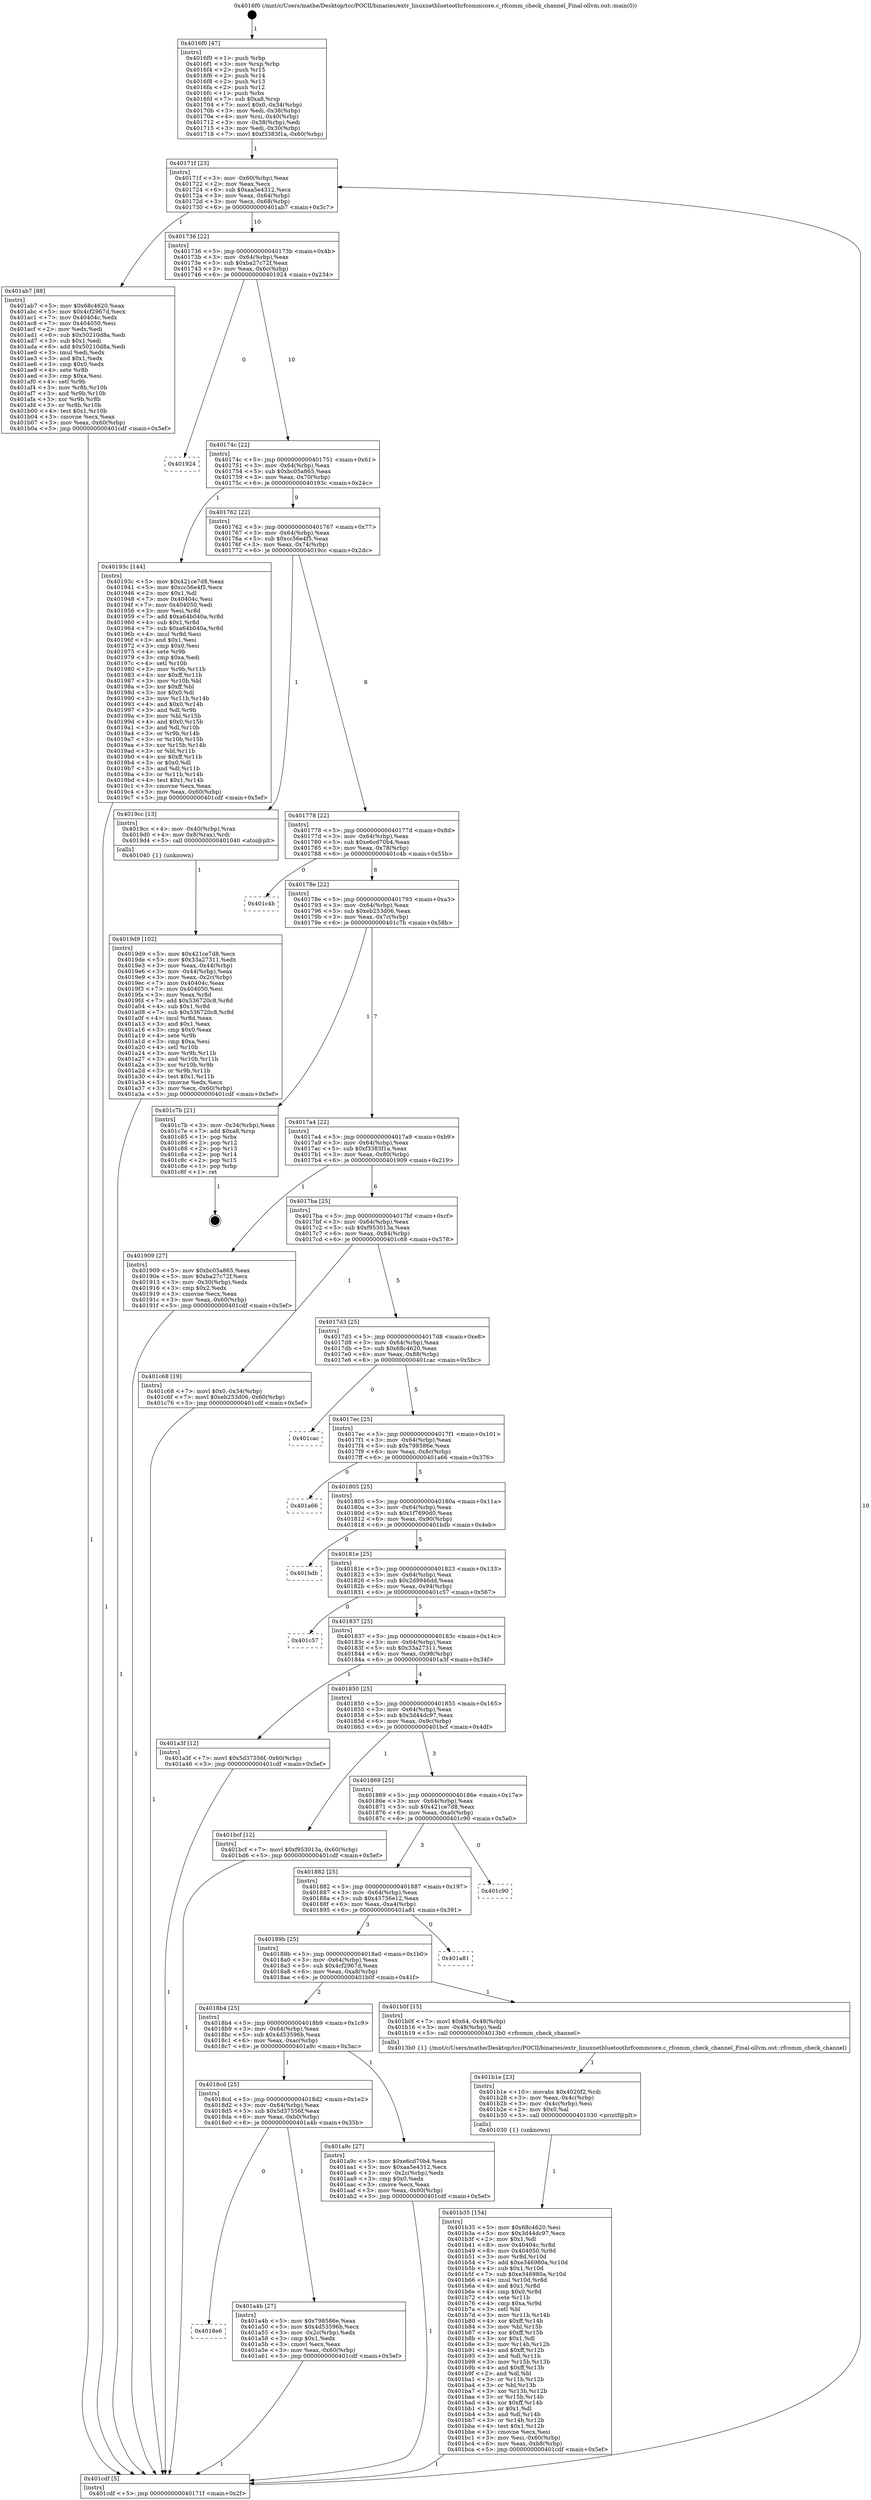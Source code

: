 digraph "0x4016f0" {
  label = "0x4016f0 (/mnt/c/Users/mathe/Desktop/tcc/POCII/binaries/extr_linuxnetbluetoothrfcommcore.c_rfcomm_check_channel_Final-ollvm.out::main(0))"
  labelloc = "t"
  node[shape=record]

  Entry [label="",width=0.3,height=0.3,shape=circle,fillcolor=black,style=filled]
  "0x40171f" [label="{
     0x40171f [23]\l
     | [instrs]\l
     &nbsp;&nbsp;0x40171f \<+3\>: mov -0x60(%rbp),%eax\l
     &nbsp;&nbsp;0x401722 \<+2\>: mov %eax,%ecx\l
     &nbsp;&nbsp;0x401724 \<+6\>: sub $0xaa5e4312,%ecx\l
     &nbsp;&nbsp;0x40172a \<+3\>: mov %eax,-0x64(%rbp)\l
     &nbsp;&nbsp;0x40172d \<+3\>: mov %ecx,-0x68(%rbp)\l
     &nbsp;&nbsp;0x401730 \<+6\>: je 0000000000401ab7 \<main+0x3c7\>\l
  }"]
  "0x401ab7" [label="{
     0x401ab7 [88]\l
     | [instrs]\l
     &nbsp;&nbsp;0x401ab7 \<+5\>: mov $0x68c4620,%eax\l
     &nbsp;&nbsp;0x401abc \<+5\>: mov $0x4cf2967d,%ecx\l
     &nbsp;&nbsp;0x401ac1 \<+7\>: mov 0x40404c,%edx\l
     &nbsp;&nbsp;0x401ac8 \<+7\>: mov 0x404050,%esi\l
     &nbsp;&nbsp;0x401acf \<+2\>: mov %edx,%edi\l
     &nbsp;&nbsp;0x401ad1 \<+6\>: sub $0x50210d8a,%edi\l
     &nbsp;&nbsp;0x401ad7 \<+3\>: sub $0x1,%edi\l
     &nbsp;&nbsp;0x401ada \<+6\>: add $0x50210d8a,%edi\l
     &nbsp;&nbsp;0x401ae0 \<+3\>: imul %edi,%edx\l
     &nbsp;&nbsp;0x401ae3 \<+3\>: and $0x1,%edx\l
     &nbsp;&nbsp;0x401ae6 \<+3\>: cmp $0x0,%edx\l
     &nbsp;&nbsp;0x401ae9 \<+4\>: sete %r8b\l
     &nbsp;&nbsp;0x401aed \<+3\>: cmp $0xa,%esi\l
     &nbsp;&nbsp;0x401af0 \<+4\>: setl %r9b\l
     &nbsp;&nbsp;0x401af4 \<+3\>: mov %r8b,%r10b\l
     &nbsp;&nbsp;0x401af7 \<+3\>: and %r9b,%r10b\l
     &nbsp;&nbsp;0x401afa \<+3\>: xor %r9b,%r8b\l
     &nbsp;&nbsp;0x401afd \<+3\>: or %r8b,%r10b\l
     &nbsp;&nbsp;0x401b00 \<+4\>: test $0x1,%r10b\l
     &nbsp;&nbsp;0x401b04 \<+3\>: cmovne %ecx,%eax\l
     &nbsp;&nbsp;0x401b07 \<+3\>: mov %eax,-0x60(%rbp)\l
     &nbsp;&nbsp;0x401b0a \<+5\>: jmp 0000000000401cdf \<main+0x5ef\>\l
  }"]
  "0x401736" [label="{
     0x401736 [22]\l
     | [instrs]\l
     &nbsp;&nbsp;0x401736 \<+5\>: jmp 000000000040173b \<main+0x4b\>\l
     &nbsp;&nbsp;0x40173b \<+3\>: mov -0x64(%rbp),%eax\l
     &nbsp;&nbsp;0x40173e \<+5\>: sub $0xba27c72f,%eax\l
     &nbsp;&nbsp;0x401743 \<+3\>: mov %eax,-0x6c(%rbp)\l
     &nbsp;&nbsp;0x401746 \<+6\>: je 0000000000401924 \<main+0x234\>\l
  }"]
  Exit [label="",width=0.3,height=0.3,shape=circle,fillcolor=black,style=filled,peripheries=2]
  "0x401924" [label="{
     0x401924\l
  }", style=dashed]
  "0x40174c" [label="{
     0x40174c [22]\l
     | [instrs]\l
     &nbsp;&nbsp;0x40174c \<+5\>: jmp 0000000000401751 \<main+0x61\>\l
     &nbsp;&nbsp;0x401751 \<+3\>: mov -0x64(%rbp),%eax\l
     &nbsp;&nbsp;0x401754 \<+5\>: sub $0xbc05a865,%eax\l
     &nbsp;&nbsp;0x401759 \<+3\>: mov %eax,-0x70(%rbp)\l
     &nbsp;&nbsp;0x40175c \<+6\>: je 000000000040193c \<main+0x24c\>\l
  }"]
  "0x401b35" [label="{
     0x401b35 [154]\l
     | [instrs]\l
     &nbsp;&nbsp;0x401b35 \<+5\>: mov $0x68c4620,%esi\l
     &nbsp;&nbsp;0x401b3a \<+5\>: mov $0x3d44dc97,%ecx\l
     &nbsp;&nbsp;0x401b3f \<+2\>: mov $0x1,%dl\l
     &nbsp;&nbsp;0x401b41 \<+8\>: mov 0x40404c,%r8d\l
     &nbsp;&nbsp;0x401b49 \<+8\>: mov 0x404050,%r9d\l
     &nbsp;&nbsp;0x401b51 \<+3\>: mov %r8d,%r10d\l
     &nbsp;&nbsp;0x401b54 \<+7\>: add $0xe346980a,%r10d\l
     &nbsp;&nbsp;0x401b5b \<+4\>: sub $0x1,%r10d\l
     &nbsp;&nbsp;0x401b5f \<+7\>: sub $0xe346980a,%r10d\l
     &nbsp;&nbsp;0x401b66 \<+4\>: imul %r10d,%r8d\l
     &nbsp;&nbsp;0x401b6a \<+4\>: and $0x1,%r8d\l
     &nbsp;&nbsp;0x401b6e \<+4\>: cmp $0x0,%r8d\l
     &nbsp;&nbsp;0x401b72 \<+4\>: sete %r11b\l
     &nbsp;&nbsp;0x401b76 \<+4\>: cmp $0xa,%r9d\l
     &nbsp;&nbsp;0x401b7a \<+3\>: setl %bl\l
     &nbsp;&nbsp;0x401b7d \<+3\>: mov %r11b,%r14b\l
     &nbsp;&nbsp;0x401b80 \<+4\>: xor $0xff,%r14b\l
     &nbsp;&nbsp;0x401b84 \<+3\>: mov %bl,%r15b\l
     &nbsp;&nbsp;0x401b87 \<+4\>: xor $0xff,%r15b\l
     &nbsp;&nbsp;0x401b8b \<+3\>: xor $0x1,%dl\l
     &nbsp;&nbsp;0x401b8e \<+3\>: mov %r14b,%r12b\l
     &nbsp;&nbsp;0x401b91 \<+4\>: and $0xff,%r12b\l
     &nbsp;&nbsp;0x401b95 \<+3\>: and %dl,%r11b\l
     &nbsp;&nbsp;0x401b98 \<+3\>: mov %r15b,%r13b\l
     &nbsp;&nbsp;0x401b9b \<+4\>: and $0xff,%r13b\l
     &nbsp;&nbsp;0x401b9f \<+2\>: and %dl,%bl\l
     &nbsp;&nbsp;0x401ba1 \<+3\>: or %r11b,%r12b\l
     &nbsp;&nbsp;0x401ba4 \<+3\>: or %bl,%r13b\l
     &nbsp;&nbsp;0x401ba7 \<+3\>: xor %r13b,%r12b\l
     &nbsp;&nbsp;0x401baa \<+3\>: or %r15b,%r14b\l
     &nbsp;&nbsp;0x401bad \<+4\>: xor $0xff,%r14b\l
     &nbsp;&nbsp;0x401bb1 \<+3\>: or $0x1,%dl\l
     &nbsp;&nbsp;0x401bb4 \<+3\>: and %dl,%r14b\l
     &nbsp;&nbsp;0x401bb7 \<+3\>: or %r14b,%r12b\l
     &nbsp;&nbsp;0x401bba \<+4\>: test $0x1,%r12b\l
     &nbsp;&nbsp;0x401bbe \<+3\>: cmovne %ecx,%esi\l
     &nbsp;&nbsp;0x401bc1 \<+3\>: mov %esi,-0x60(%rbp)\l
     &nbsp;&nbsp;0x401bc4 \<+6\>: mov %eax,-0xb8(%rbp)\l
     &nbsp;&nbsp;0x401bca \<+5\>: jmp 0000000000401cdf \<main+0x5ef\>\l
  }"]
  "0x40193c" [label="{
     0x40193c [144]\l
     | [instrs]\l
     &nbsp;&nbsp;0x40193c \<+5\>: mov $0x421ce7d8,%eax\l
     &nbsp;&nbsp;0x401941 \<+5\>: mov $0xcc56e4f5,%ecx\l
     &nbsp;&nbsp;0x401946 \<+2\>: mov $0x1,%dl\l
     &nbsp;&nbsp;0x401948 \<+7\>: mov 0x40404c,%esi\l
     &nbsp;&nbsp;0x40194f \<+7\>: mov 0x404050,%edi\l
     &nbsp;&nbsp;0x401956 \<+3\>: mov %esi,%r8d\l
     &nbsp;&nbsp;0x401959 \<+7\>: add $0xa64b040a,%r8d\l
     &nbsp;&nbsp;0x401960 \<+4\>: sub $0x1,%r8d\l
     &nbsp;&nbsp;0x401964 \<+7\>: sub $0xa64b040a,%r8d\l
     &nbsp;&nbsp;0x40196b \<+4\>: imul %r8d,%esi\l
     &nbsp;&nbsp;0x40196f \<+3\>: and $0x1,%esi\l
     &nbsp;&nbsp;0x401972 \<+3\>: cmp $0x0,%esi\l
     &nbsp;&nbsp;0x401975 \<+4\>: sete %r9b\l
     &nbsp;&nbsp;0x401979 \<+3\>: cmp $0xa,%edi\l
     &nbsp;&nbsp;0x40197c \<+4\>: setl %r10b\l
     &nbsp;&nbsp;0x401980 \<+3\>: mov %r9b,%r11b\l
     &nbsp;&nbsp;0x401983 \<+4\>: xor $0xff,%r11b\l
     &nbsp;&nbsp;0x401987 \<+3\>: mov %r10b,%bl\l
     &nbsp;&nbsp;0x40198a \<+3\>: xor $0xff,%bl\l
     &nbsp;&nbsp;0x40198d \<+3\>: xor $0x0,%dl\l
     &nbsp;&nbsp;0x401990 \<+3\>: mov %r11b,%r14b\l
     &nbsp;&nbsp;0x401993 \<+4\>: and $0x0,%r14b\l
     &nbsp;&nbsp;0x401997 \<+3\>: and %dl,%r9b\l
     &nbsp;&nbsp;0x40199a \<+3\>: mov %bl,%r15b\l
     &nbsp;&nbsp;0x40199d \<+4\>: and $0x0,%r15b\l
     &nbsp;&nbsp;0x4019a1 \<+3\>: and %dl,%r10b\l
     &nbsp;&nbsp;0x4019a4 \<+3\>: or %r9b,%r14b\l
     &nbsp;&nbsp;0x4019a7 \<+3\>: or %r10b,%r15b\l
     &nbsp;&nbsp;0x4019aa \<+3\>: xor %r15b,%r14b\l
     &nbsp;&nbsp;0x4019ad \<+3\>: or %bl,%r11b\l
     &nbsp;&nbsp;0x4019b0 \<+4\>: xor $0xff,%r11b\l
     &nbsp;&nbsp;0x4019b4 \<+3\>: or $0x0,%dl\l
     &nbsp;&nbsp;0x4019b7 \<+3\>: and %dl,%r11b\l
     &nbsp;&nbsp;0x4019ba \<+3\>: or %r11b,%r14b\l
     &nbsp;&nbsp;0x4019bd \<+4\>: test $0x1,%r14b\l
     &nbsp;&nbsp;0x4019c1 \<+3\>: cmovne %ecx,%eax\l
     &nbsp;&nbsp;0x4019c4 \<+3\>: mov %eax,-0x60(%rbp)\l
     &nbsp;&nbsp;0x4019c7 \<+5\>: jmp 0000000000401cdf \<main+0x5ef\>\l
  }"]
  "0x401762" [label="{
     0x401762 [22]\l
     | [instrs]\l
     &nbsp;&nbsp;0x401762 \<+5\>: jmp 0000000000401767 \<main+0x77\>\l
     &nbsp;&nbsp;0x401767 \<+3\>: mov -0x64(%rbp),%eax\l
     &nbsp;&nbsp;0x40176a \<+5\>: sub $0xcc56e4f5,%eax\l
     &nbsp;&nbsp;0x40176f \<+3\>: mov %eax,-0x74(%rbp)\l
     &nbsp;&nbsp;0x401772 \<+6\>: je 00000000004019cc \<main+0x2dc\>\l
  }"]
  "0x401b1e" [label="{
     0x401b1e [23]\l
     | [instrs]\l
     &nbsp;&nbsp;0x401b1e \<+10\>: movabs $0x4020f2,%rdi\l
     &nbsp;&nbsp;0x401b28 \<+3\>: mov %eax,-0x4c(%rbp)\l
     &nbsp;&nbsp;0x401b2b \<+3\>: mov -0x4c(%rbp),%esi\l
     &nbsp;&nbsp;0x401b2e \<+2\>: mov $0x0,%al\l
     &nbsp;&nbsp;0x401b30 \<+5\>: call 0000000000401030 \<printf@plt\>\l
     | [calls]\l
     &nbsp;&nbsp;0x401030 \{1\} (unknown)\l
  }"]
  "0x4019cc" [label="{
     0x4019cc [13]\l
     | [instrs]\l
     &nbsp;&nbsp;0x4019cc \<+4\>: mov -0x40(%rbp),%rax\l
     &nbsp;&nbsp;0x4019d0 \<+4\>: mov 0x8(%rax),%rdi\l
     &nbsp;&nbsp;0x4019d4 \<+5\>: call 0000000000401040 \<atoi@plt\>\l
     | [calls]\l
     &nbsp;&nbsp;0x401040 \{1\} (unknown)\l
  }"]
  "0x401778" [label="{
     0x401778 [22]\l
     | [instrs]\l
     &nbsp;&nbsp;0x401778 \<+5\>: jmp 000000000040177d \<main+0x8d\>\l
     &nbsp;&nbsp;0x40177d \<+3\>: mov -0x64(%rbp),%eax\l
     &nbsp;&nbsp;0x401780 \<+5\>: sub $0xe6cd70b4,%eax\l
     &nbsp;&nbsp;0x401785 \<+3\>: mov %eax,-0x78(%rbp)\l
     &nbsp;&nbsp;0x401788 \<+6\>: je 0000000000401c4b \<main+0x55b\>\l
  }"]
  "0x4018e6" [label="{
     0x4018e6\l
  }", style=dashed]
  "0x401c4b" [label="{
     0x401c4b\l
  }", style=dashed]
  "0x40178e" [label="{
     0x40178e [22]\l
     | [instrs]\l
     &nbsp;&nbsp;0x40178e \<+5\>: jmp 0000000000401793 \<main+0xa3\>\l
     &nbsp;&nbsp;0x401793 \<+3\>: mov -0x64(%rbp),%eax\l
     &nbsp;&nbsp;0x401796 \<+5\>: sub $0xeb253d06,%eax\l
     &nbsp;&nbsp;0x40179b \<+3\>: mov %eax,-0x7c(%rbp)\l
     &nbsp;&nbsp;0x40179e \<+6\>: je 0000000000401c7b \<main+0x58b\>\l
  }"]
  "0x401a4b" [label="{
     0x401a4b [27]\l
     | [instrs]\l
     &nbsp;&nbsp;0x401a4b \<+5\>: mov $0x798586e,%eax\l
     &nbsp;&nbsp;0x401a50 \<+5\>: mov $0x4d53596b,%ecx\l
     &nbsp;&nbsp;0x401a55 \<+3\>: mov -0x2c(%rbp),%edx\l
     &nbsp;&nbsp;0x401a58 \<+3\>: cmp $0x1,%edx\l
     &nbsp;&nbsp;0x401a5b \<+3\>: cmovl %ecx,%eax\l
     &nbsp;&nbsp;0x401a5e \<+3\>: mov %eax,-0x60(%rbp)\l
     &nbsp;&nbsp;0x401a61 \<+5\>: jmp 0000000000401cdf \<main+0x5ef\>\l
  }"]
  "0x401c7b" [label="{
     0x401c7b [21]\l
     | [instrs]\l
     &nbsp;&nbsp;0x401c7b \<+3\>: mov -0x34(%rbp),%eax\l
     &nbsp;&nbsp;0x401c7e \<+7\>: add $0xa8,%rsp\l
     &nbsp;&nbsp;0x401c85 \<+1\>: pop %rbx\l
     &nbsp;&nbsp;0x401c86 \<+2\>: pop %r12\l
     &nbsp;&nbsp;0x401c88 \<+2\>: pop %r13\l
     &nbsp;&nbsp;0x401c8a \<+2\>: pop %r14\l
     &nbsp;&nbsp;0x401c8c \<+2\>: pop %r15\l
     &nbsp;&nbsp;0x401c8e \<+1\>: pop %rbp\l
     &nbsp;&nbsp;0x401c8f \<+1\>: ret\l
  }"]
  "0x4017a4" [label="{
     0x4017a4 [22]\l
     | [instrs]\l
     &nbsp;&nbsp;0x4017a4 \<+5\>: jmp 00000000004017a9 \<main+0xb9\>\l
     &nbsp;&nbsp;0x4017a9 \<+3\>: mov -0x64(%rbp),%eax\l
     &nbsp;&nbsp;0x4017ac \<+5\>: sub $0xf3383f1a,%eax\l
     &nbsp;&nbsp;0x4017b1 \<+3\>: mov %eax,-0x80(%rbp)\l
     &nbsp;&nbsp;0x4017b4 \<+6\>: je 0000000000401909 \<main+0x219\>\l
  }"]
  "0x4018cd" [label="{
     0x4018cd [25]\l
     | [instrs]\l
     &nbsp;&nbsp;0x4018cd \<+5\>: jmp 00000000004018d2 \<main+0x1e2\>\l
     &nbsp;&nbsp;0x4018d2 \<+3\>: mov -0x64(%rbp),%eax\l
     &nbsp;&nbsp;0x4018d5 \<+5\>: sub $0x5d37556f,%eax\l
     &nbsp;&nbsp;0x4018da \<+6\>: mov %eax,-0xb0(%rbp)\l
     &nbsp;&nbsp;0x4018e0 \<+6\>: je 0000000000401a4b \<main+0x35b\>\l
  }"]
  "0x401909" [label="{
     0x401909 [27]\l
     | [instrs]\l
     &nbsp;&nbsp;0x401909 \<+5\>: mov $0xbc05a865,%eax\l
     &nbsp;&nbsp;0x40190e \<+5\>: mov $0xba27c72f,%ecx\l
     &nbsp;&nbsp;0x401913 \<+3\>: mov -0x30(%rbp),%edx\l
     &nbsp;&nbsp;0x401916 \<+3\>: cmp $0x2,%edx\l
     &nbsp;&nbsp;0x401919 \<+3\>: cmovne %ecx,%eax\l
     &nbsp;&nbsp;0x40191c \<+3\>: mov %eax,-0x60(%rbp)\l
     &nbsp;&nbsp;0x40191f \<+5\>: jmp 0000000000401cdf \<main+0x5ef\>\l
  }"]
  "0x4017ba" [label="{
     0x4017ba [25]\l
     | [instrs]\l
     &nbsp;&nbsp;0x4017ba \<+5\>: jmp 00000000004017bf \<main+0xcf\>\l
     &nbsp;&nbsp;0x4017bf \<+3\>: mov -0x64(%rbp),%eax\l
     &nbsp;&nbsp;0x4017c2 \<+5\>: sub $0xf953013a,%eax\l
     &nbsp;&nbsp;0x4017c7 \<+6\>: mov %eax,-0x84(%rbp)\l
     &nbsp;&nbsp;0x4017cd \<+6\>: je 0000000000401c68 \<main+0x578\>\l
  }"]
  "0x401cdf" [label="{
     0x401cdf [5]\l
     | [instrs]\l
     &nbsp;&nbsp;0x401cdf \<+5\>: jmp 000000000040171f \<main+0x2f\>\l
  }"]
  "0x4016f0" [label="{
     0x4016f0 [47]\l
     | [instrs]\l
     &nbsp;&nbsp;0x4016f0 \<+1\>: push %rbp\l
     &nbsp;&nbsp;0x4016f1 \<+3\>: mov %rsp,%rbp\l
     &nbsp;&nbsp;0x4016f4 \<+2\>: push %r15\l
     &nbsp;&nbsp;0x4016f6 \<+2\>: push %r14\l
     &nbsp;&nbsp;0x4016f8 \<+2\>: push %r13\l
     &nbsp;&nbsp;0x4016fa \<+2\>: push %r12\l
     &nbsp;&nbsp;0x4016fc \<+1\>: push %rbx\l
     &nbsp;&nbsp;0x4016fd \<+7\>: sub $0xa8,%rsp\l
     &nbsp;&nbsp;0x401704 \<+7\>: movl $0x0,-0x34(%rbp)\l
     &nbsp;&nbsp;0x40170b \<+3\>: mov %edi,-0x38(%rbp)\l
     &nbsp;&nbsp;0x40170e \<+4\>: mov %rsi,-0x40(%rbp)\l
     &nbsp;&nbsp;0x401712 \<+3\>: mov -0x38(%rbp),%edi\l
     &nbsp;&nbsp;0x401715 \<+3\>: mov %edi,-0x30(%rbp)\l
     &nbsp;&nbsp;0x401718 \<+7\>: movl $0xf3383f1a,-0x60(%rbp)\l
  }"]
  "0x4019d9" [label="{
     0x4019d9 [102]\l
     | [instrs]\l
     &nbsp;&nbsp;0x4019d9 \<+5\>: mov $0x421ce7d8,%ecx\l
     &nbsp;&nbsp;0x4019de \<+5\>: mov $0x33a27311,%edx\l
     &nbsp;&nbsp;0x4019e3 \<+3\>: mov %eax,-0x44(%rbp)\l
     &nbsp;&nbsp;0x4019e6 \<+3\>: mov -0x44(%rbp),%eax\l
     &nbsp;&nbsp;0x4019e9 \<+3\>: mov %eax,-0x2c(%rbp)\l
     &nbsp;&nbsp;0x4019ec \<+7\>: mov 0x40404c,%eax\l
     &nbsp;&nbsp;0x4019f3 \<+7\>: mov 0x404050,%esi\l
     &nbsp;&nbsp;0x4019fa \<+3\>: mov %eax,%r8d\l
     &nbsp;&nbsp;0x4019fd \<+7\>: add $0x536720c8,%r8d\l
     &nbsp;&nbsp;0x401a04 \<+4\>: sub $0x1,%r8d\l
     &nbsp;&nbsp;0x401a08 \<+7\>: sub $0x536720c8,%r8d\l
     &nbsp;&nbsp;0x401a0f \<+4\>: imul %r8d,%eax\l
     &nbsp;&nbsp;0x401a13 \<+3\>: and $0x1,%eax\l
     &nbsp;&nbsp;0x401a16 \<+3\>: cmp $0x0,%eax\l
     &nbsp;&nbsp;0x401a19 \<+4\>: sete %r9b\l
     &nbsp;&nbsp;0x401a1d \<+3\>: cmp $0xa,%esi\l
     &nbsp;&nbsp;0x401a20 \<+4\>: setl %r10b\l
     &nbsp;&nbsp;0x401a24 \<+3\>: mov %r9b,%r11b\l
     &nbsp;&nbsp;0x401a27 \<+3\>: and %r10b,%r11b\l
     &nbsp;&nbsp;0x401a2a \<+3\>: xor %r10b,%r9b\l
     &nbsp;&nbsp;0x401a2d \<+3\>: or %r9b,%r11b\l
     &nbsp;&nbsp;0x401a30 \<+4\>: test $0x1,%r11b\l
     &nbsp;&nbsp;0x401a34 \<+3\>: cmovne %edx,%ecx\l
     &nbsp;&nbsp;0x401a37 \<+3\>: mov %ecx,-0x60(%rbp)\l
     &nbsp;&nbsp;0x401a3a \<+5\>: jmp 0000000000401cdf \<main+0x5ef\>\l
  }"]
  "0x401a9c" [label="{
     0x401a9c [27]\l
     | [instrs]\l
     &nbsp;&nbsp;0x401a9c \<+5\>: mov $0xe6cd70b4,%eax\l
     &nbsp;&nbsp;0x401aa1 \<+5\>: mov $0xaa5e4312,%ecx\l
     &nbsp;&nbsp;0x401aa6 \<+3\>: mov -0x2c(%rbp),%edx\l
     &nbsp;&nbsp;0x401aa9 \<+3\>: cmp $0x0,%edx\l
     &nbsp;&nbsp;0x401aac \<+3\>: cmove %ecx,%eax\l
     &nbsp;&nbsp;0x401aaf \<+3\>: mov %eax,-0x60(%rbp)\l
     &nbsp;&nbsp;0x401ab2 \<+5\>: jmp 0000000000401cdf \<main+0x5ef\>\l
  }"]
  "0x401c68" [label="{
     0x401c68 [19]\l
     | [instrs]\l
     &nbsp;&nbsp;0x401c68 \<+7\>: movl $0x0,-0x34(%rbp)\l
     &nbsp;&nbsp;0x401c6f \<+7\>: movl $0xeb253d06,-0x60(%rbp)\l
     &nbsp;&nbsp;0x401c76 \<+5\>: jmp 0000000000401cdf \<main+0x5ef\>\l
  }"]
  "0x4017d3" [label="{
     0x4017d3 [25]\l
     | [instrs]\l
     &nbsp;&nbsp;0x4017d3 \<+5\>: jmp 00000000004017d8 \<main+0xe8\>\l
     &nbsp;&nbsp;0x4017d8 \<+3\>: mov -0x64(%rbp),%eax\l
     &nbsp;&nbsp;0x4017db \<+5\>: sub $0x68c4620,%eax\l
     &nbsp;&nbsp;0x4017e0 \<+6\>: mov %eax,-0x88(%rbp)\l
     &nbsp;&nbsp;0x4017e6 \<+6\>: je 0000000000401cac \<main+0x5bc\>\l
  }"]
  "0x4018b4" [label="{
     0x4018b4 [25]\l
     | [instrs]\l
     &nbsp;&nbsp;0x4018b4 \<+5\>: jmp 00000000004018b9 \<main+0x1c9\>\l
     &nbsp;&nbsp;0x4018b9 \<+3\>: mov -0x64(%rbp),%eax\l
     &nbsp;&nbsp;0x4018bc \<+5\>: sub $0x4d53596b,%eax\l
     &nbsp;&nbsp;0x4018c1 \<+6\>: mov %eax,-0xac(%rbp)\l
     &nbsp;&nbsp;0x4018c7 \<+6\>: je 0000000000401a9c \<main+0x3ac\>\l
  }"]
  "0x401cac" [label="{
     0x401cac\l
  }", style=dashed]
  "0x4017ec" [label="{
     0x4017ec [25]\l
     | [instrs]\l
     &nbsp;&nbsp;0x4017ec \<+5\>: jmp 00000000004017f1 \<main+0x101\>\l
     &nbsp;&nbsp;0x4017f1 \<+3\>: mov -0x64(%rbp),%eax\l
     &nbsp;&nbsp;0x4017f4 \<+5\>: sub $0x798586e,%eax\l
     &nbsp;&nbsp;0x4017f9 \<+6\>: mov %eax,-0x8c(%rbp)\l
     &nbsp;&nbsp;0x4017ff \<+6\>: je 0000000000401a66 \<main+0x376\>\l
  }"]
  "0x401b0f" [label="{
     0x401b0f [15]\l
     | [instrs]\l
     &nbsp;&nbsp;0x401b0f \<+7\>: movl $0x64,-0x48(%rbp)\l
     &nbsp;&nbsp;0x401b16 \<+3\>: mov -0x48(%rbp),%edi\l
     &nbsp;&nbsp;0x401b19 \<+5\>: call 00000000004013b0 \<rfcomm_check_channel\>\l
     | [calls]\l
     &nbsp;&nbsp;0x4013b0 \{1\} (/mnt/c/Users/mathe/Desktop/tcc/POCII/binaries/extr_linuxnetbluetoothrfcommcore.c_rfcomm_check_channel_Final-ollvm.out::rfcomm_check_channel)\l
  }"]
  "0x401a66" [label="{
     0x401a66\l
  }", style=dashed]
  "0x401805" [label="{
     0x401805 [25]\l
     | [instrs]\l
     &nbsp;&nbsp;0x401805 \<+5\>: jmp 000000000040180a \<main+0x11a\>\l
     &nbsp;&nbsp;0x40180a \<+3\>: mov -0x64(%rbp),%eax\l
     &nbsp;&nbsp;0x40180d \<+5\>: sub $0x1f7690d0,%eax\l
     &nbsp;&nbsp;0x401812 \<+6\>: mov %eax,-0x90(%rbp)\l
     &nbsp;&nbsp;0x401818 \<+6\>: je 0000000000401bdb \<main+0x4eb\>\l
  }"]
  "0x40189b" [label="{
     0x40189b [25]\l
     | [instrs]\l
     &nbsp;&nbsp;0x40189b \<+5\>: jmp 00000000004018a0 \<main+0x1b0\>\l
     &nbsp;&nbsp;0x4018a0 \<+3\>: mov -0x64(%rbp),%eax\l
     &nbsp;&nbsp;0x4018a3 \<+5\>: sub $0x4cf2967d,%eax\l
     &nbsp;&nbsp;0x4018a8 \<+6\>: mov %eax,-0xa8(%rbp)\l
     &nbsp;&nbsp;0x4018ae \<+6\>: je 0000000000401b0f \<main+0x41f\>\l
  }"]
  "0x401bdb" [label="{
     0x401bdb\l
  }", style=dashed]
  "0x40181e" [label="{
     0x40181e [25]\l
     | [instrs]\l
     &nbsp;&nbsp;0x40181e \<+5\>: jmp 0000000000401823 \<main+0x133\>\l
     &nbsp;&nbsp;0x401823 \<+3\>: mov -0x64(%rbp),%eax\l
     &nbsp;&nbsp;0x401826 \<+5\>: sub $0x2d9946dd,%eax\l
     &nbsp;&nbsp;0x40182b \<+6\>: mov %eax,-0x94(%rbp)\l
     &nbsp;&nbsp;0x401831 \<+6\>: je 0000000000401c57 \<main+0x567\>\l
  }"]
  "0x401a81" [label="{
     0x401a81\l
  }", style=dashed]
  "0x401c57" [label="{
     0x401c57\l
  }", style=dashed]
  "0x401837" [label="{
     0x401837 [25]\l
     | [instrs]\l
     &nbsp;&nbsp;0x401837 \<+5\>: jmp 000000000040183c \<main+0x14c\>\l
     &nbsp;&nbsp;0x40183c \<+3\>: mov -0x64(%rbp),%eax\l
     &nbsp;&nbsp;0x40183f \<+5\>: sub $0x33a27311,%eax\l
     &nbsp;&nbsp;0x401844 \<+6\>: mov %eax,-0x98(%rbp)\l
     &nbsp;&nbsp;0x40184a \<+6\>: je 0000000000401a3f \<main+0x34f\>\l
  }"]
  "0x401882" [label="{
     0x401882 [25]\l
     | [instrs]\l
     &nbsp;&nbsp;0x401882 \<+5\>: jmp 0000000000401887 \<main+0x197\>\l
     &nbsp;&nbsp;0x401887 \<+3\>: mov -0x64(%rbp),%eax\l
     &nbsp;&nbsp;0x40188a \<+5\>: sub $0x45756e12,%eax\l
     &nbsp;&nbsp;0x40188f \<+6\>: mov %eax,-0xa4(%rbp)\l
     &nbsp;&nbsp;0x401895 \<+6\>: je 0000000000401a81 \<main+0x391\>\l
  }"]
  "0x401a3f" [label="{
     0x401a3f [12]\l
     | [instrs]\l
     &nbsp;&nbsp;0x401a3f \<+7\>: movl $0x5d37556f,-0x60(%rbp)\l
     &nbsp;&nbsp;0x401a46 \<+5\>: jmp 0000000000401cdf \<main+0x5ef\>\l
  }"]
  "0x401850" [label="{
     0x401850 [25]\l
     | [instrs]\l
     &nbsp;&nbsp;0x401850 \<+5\>: jmp 0000000000401855 \<main+0x165\>\l
     &nbsp;&nbsp;0x401855 \<+3\>: mov -0x64(%rbp),%eax\l
     &nbsp;&nbsp;0x401858 \<+5\>: sub $0x3d44dc97,%eax\l
     &nbsp;&nbsp;0x40185d \<+6\>: mov %eax,-0x9c(%rbp)\l
     &nbsp;&nbsp;0x401863 \<+6\>: je 0000000000401bcf \<main+0x4df\>\l
  }"]
  "0x401c90" [label="{
     0x401c90\l
  }", style=dashed]
  "0x401bcf" [label="{
     0x401bcf [12]\l
     | [instrs]\l
     &nbsp;&nbsp;0x401bcf \<+7\>: movl $0xf953013a,-0x60(%rbp)\l
     &nbsp;&nbsp;0x401bd6 \<+5\>: jmp 0000000000401cdf \<main+0x5ef\>\l
  }"]
  "0x401869" [label="{
     0x401869 [25]\l
     | [instrs]\l
     &nbsp;&nbsp;0x401869 \<+5\>: jmp 000000000040186e \<main+0x17e\>\l
     &nbsp;&nbsp;0x40186e \<+3\>: mov -0x64(%rbp),%eax\l
     &nbsp;&nbsp;0x401871 \<+5\>: sub $0x421ce7d8,%eax\l
     &nbsp;&nbsp;0x401876 \<+6\>: mov %eax,-0xa0(%rbp)\l
     &nbsp;&nbsp;0x40187c \<+6\>: je 0000000000401c90 \<main+0x5a0\>\l
  }"]
  Entry -> "0x4016f0" [label=" 1"]
  "0x40171f" -> "0x401ab7" [label=" 1"]
  "0x40171f" -> "0x401736" [label=" 10"]
  "0x401c7b" -> Exit [label=" 1"]
  "0x401736" -> "0x401924" [label=" 0"]
  "0x401736" -> "0x40174c" [label=" 10"]
  "0x401c68" -> "0x401cdf" [label=" 1"]
  "0x40174c" -> "0x40193c" [label=" 1"]
  "0x40174c" -> "0x401762" [label=" 9"]
  "0x401bcf" -> "0x401cdf" [label=" 1"]
  "0x401762" -> "0x4019cc" [label=" 1"]
  "0x401762" -> "0x401778" [label=" 8"]
  "0x401b35" -> "0x401cdf" [label=" 1"]
  "0x401778" -> "0x401c4b" [label=" 0"]
  "0x401778" -> "0x40178e" [label=" 8"]
  "0x401b1e" -> "0x401b35" [label=" 1"]
  "0x40178e" -> "0x401c7b" [label=" 1"]
  "0x40178e" -> "0x4017a4" [label=" 7"]
  "0x401b0f" -> "0x401b1e" [label=" 1"]
  "0x4017a4" -> "0x401909" [label=" 1"]
  "0x4017a4" -> "0x4017ba" [label=" 6"]
  "0x401909" -> "0x401cdf" [label=" 1"]
  "0x4016f0" -> "0x40171f" [label=" 1"]
  "0x401cdf" -> "0x40171f" [label=" 10"]
  "0x40193c" -> "0x401cdf" [label=" 1"]
  "0x4019cc" -> "0x4019d9" [label=" 1"]
  "0x4019d9" -> "0x401cdf" [label=" 1"]
  "0x401a9c" -> "0x401cdf" [label=" 1"]
  "0x4017ba" -> "0x401c68" [label=" 1"]
  "0x4017ba" -> "0x4017d3" [label=" 5"]
  "0x401a4b" -> "0x401cdf" [label=" 1"]
  "0x4017d3" -> "0x401cac" [label=" 0"]
  "0x4017d3" -> "0x4017ec" [label=" 5"]
  "0x4018cd" -> "0x401a4b" [label=" 1"]
  "0x4017ec" -> "0x401a66" [label=" 0"]
  "0x4017ec" -> "0x401805" [label=" 5"]
  "0x401ab7" -> "0x401cdf" [label=" 1"]
  "0x401805" -> "0x401bdb" [label=" 0"]
  "0x401805" -> "0x40181e" [label=" 5"]
  "0x4018b4" -> "0x401a9c" [label=" 1"]
  "0x40181e" -> "0x401c57" [label=" 0"]
  "0x40181e" -> "0x401837" [label=" 5"]
  "0x4018cd" -> "0x4018e6" [label=" 0"]
  "0x401837" -> "0x401a3f" [label=" 1"]
  "0x401837" -> "0x401850" [label=" 4"]
  "0x401a3f" -> "0x401cdf" [label=" 1"]
  "0x40189b" -> "0x401b0f" [label=" 1"]
  "0x401850" -> "0x401bcf" [label=" 1"]
  "0x401850" -> "0x401869" [label=" 3"]
  "0x4018b4" -> "0x4018cd" [label=" 1"]
  "0x401869" -> "0x401c90" [label=" 0"]
  "0x401869" -> "0x401882" [label=" 3"]
  "0x40189b" -> "0x4018b4" [label=" 2"]
  "0x401882" -> "0x401a81" [label=" 0"]
  "0x401882" -> "0x40189b" [label=" 3"]
}
